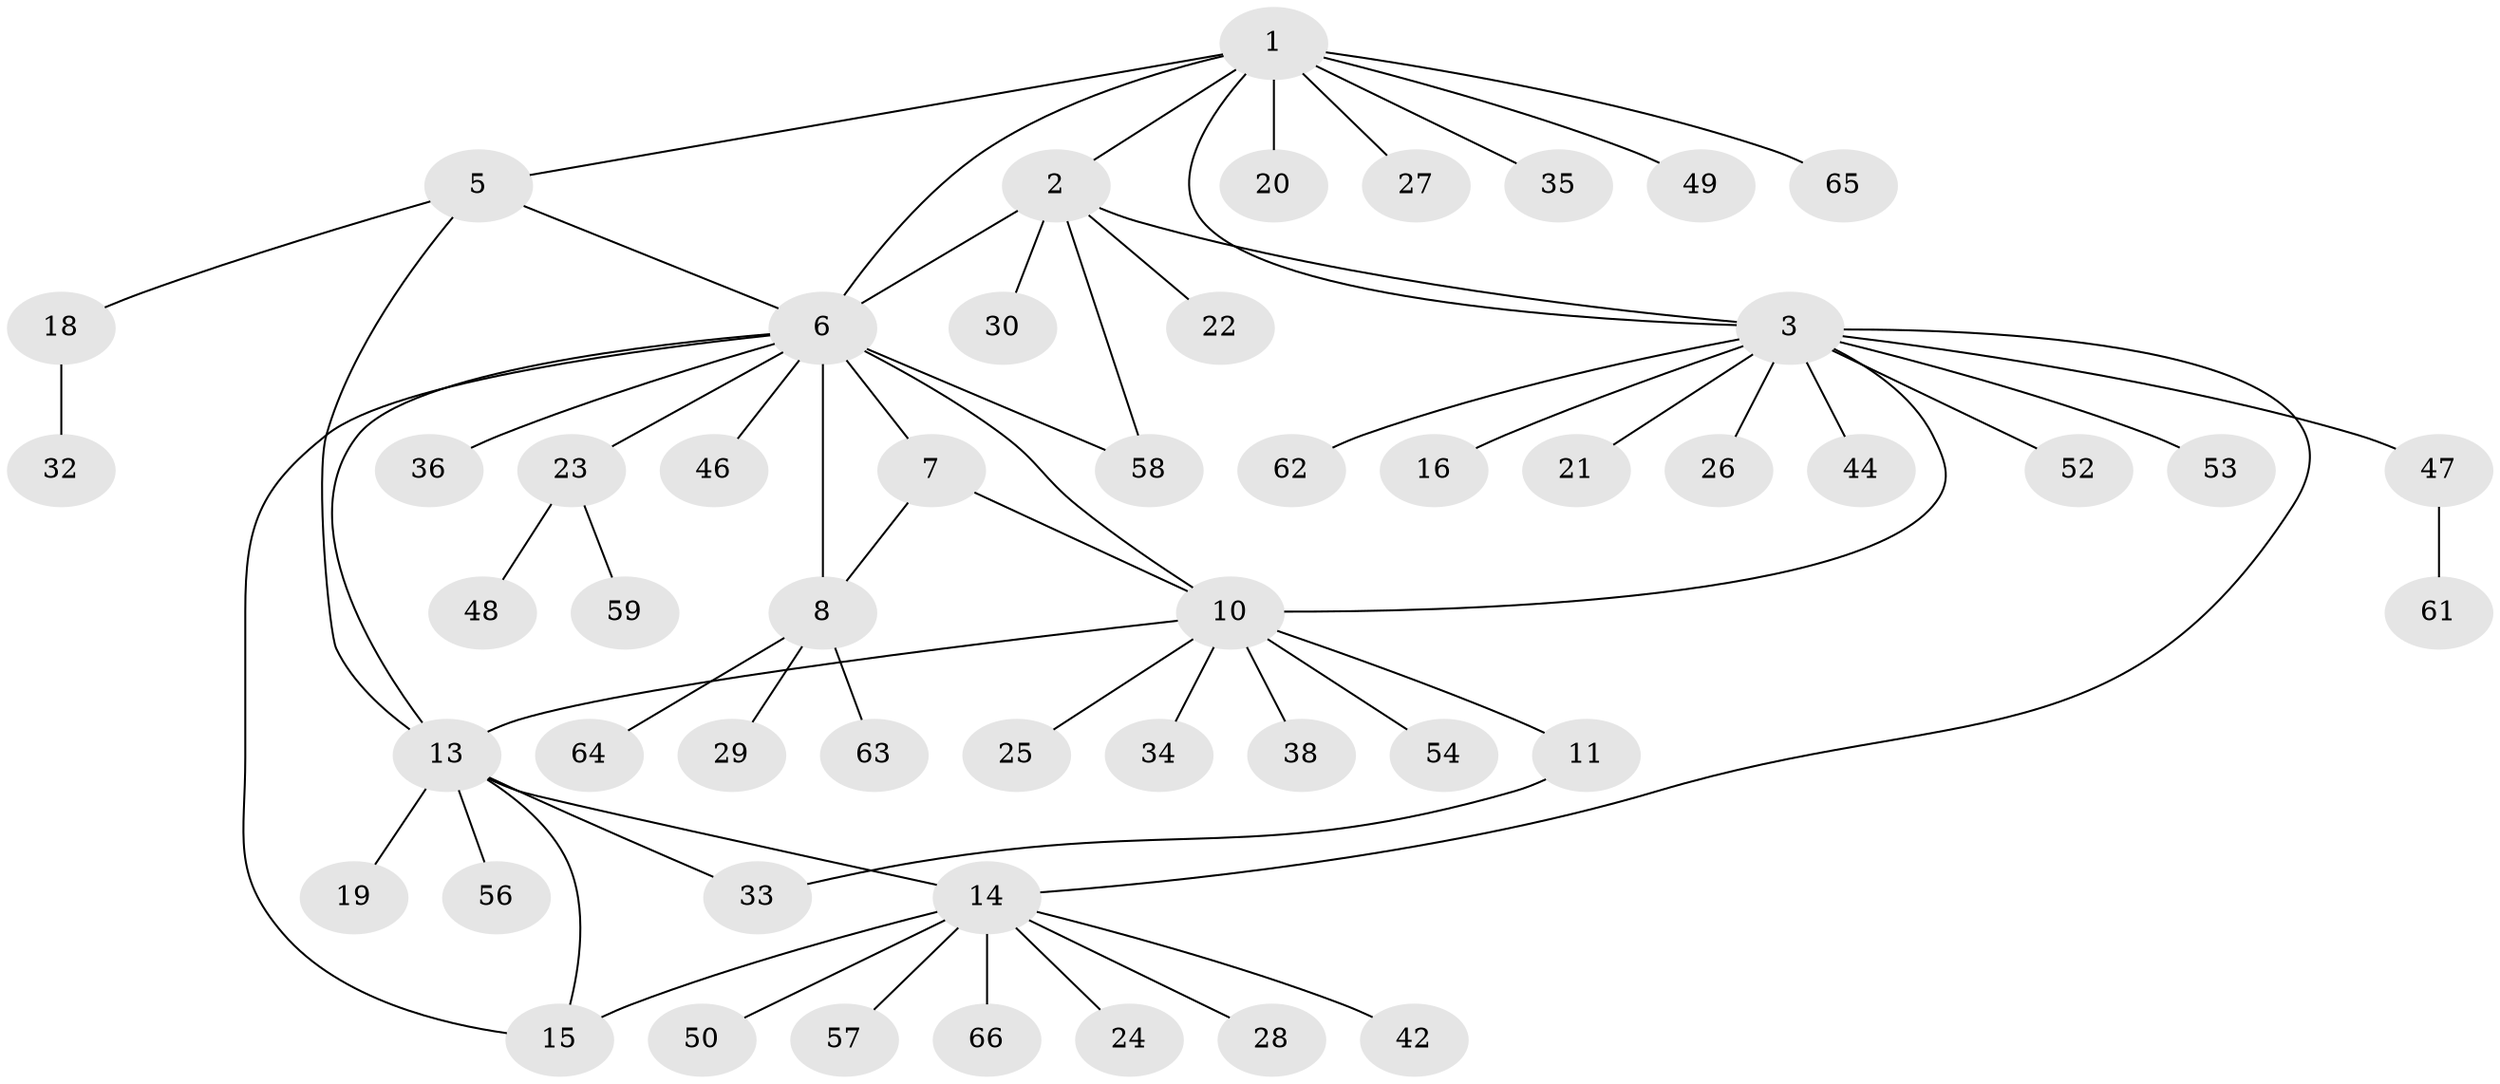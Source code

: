 // Generated by graph-tools (version 1.1) at 2025/24/03/03/25 07:24:12]
// undirected, 52 vertices, 64 edges
graph export_dot {
graph [start="1"]
  node [color=gray90,style=filled];
  1 [super="+4"];
  2 [super="+60"];
  3 [super="+55"];
  5;
  6 [super="+9"];
  7 [super="+37"];
  8 [super="+45"];
  10 [super="+12"];
  11 [super="+43"];
  13 [super="+17"];
  14 [super="+31"];
  15;
  16;
  18 [super="+39"];
  19;
  20;
  21;
  22;
  23;
  24;
  25;
  26;
  27 [super="+40"];
  28;
  29 [super="+41"];
  30;
  32;
  33;
  34;
  35;
  36;
  38;
  42;
  44;
  46;
  47 [super="+51"];
  48;
  49;
  50;
  52;
  53;
  54;
  56;
  57;
  58;
  59;
  61;
  62;
  63;
  64;
  65;
  66;
  1 -- 2;
  1 -- 3;
  1 -- 49;
  1 -- 65;
  1 -- 35;
  1 -- 20;
  1 -- 5;
  1 -- 6;
  1 -- 27;
  2 -- 3;
  2 -- 22;
  2 -- 30;
  2 -- 58;
  2 -- 6;
  3 -- 14;
  3 -- 16;
  3 -- 21;
  3 -- 26;
  3 -- 44;
  3 -- 47;
  3 -- 52;
  3 -- 53;
  3 -- 62;
  3 -- 10;
  5 -- 6;
  5 -- 13;
  5 -- 18;
  6 -- 46;
  6 -- 36;
  6 -- 7 [weight=2];
  6 -- 8;
  6 -- 15;
  6 -- 23;
  6 -- 58;
  6 -- 13;
  6 -- 10;
  7 -- 8;
  7 -- 10;
  8 -- 29;
  8 -- 64;
  8 -- 63;
  10 -- 11 [weight=2];
  10 -- 34;
  10 -- 54;
  10 -- 38;
  10 -- 25;
  10 -- 13;
  11 -- 33;
  13 -- 14;
  13 -- 15;
  13 -- 33;
  13 -- 56;
  13 -- 19;
  14 -- 15;
  14 -- 24;
  14 -- 28;
  14 -- 42;
  14 -- 50;
  14 -- 57;
  14 -- 66;
  18 -- 32;
  23 -- 48;
  23 -- 59;
  47 -- 61;
}
